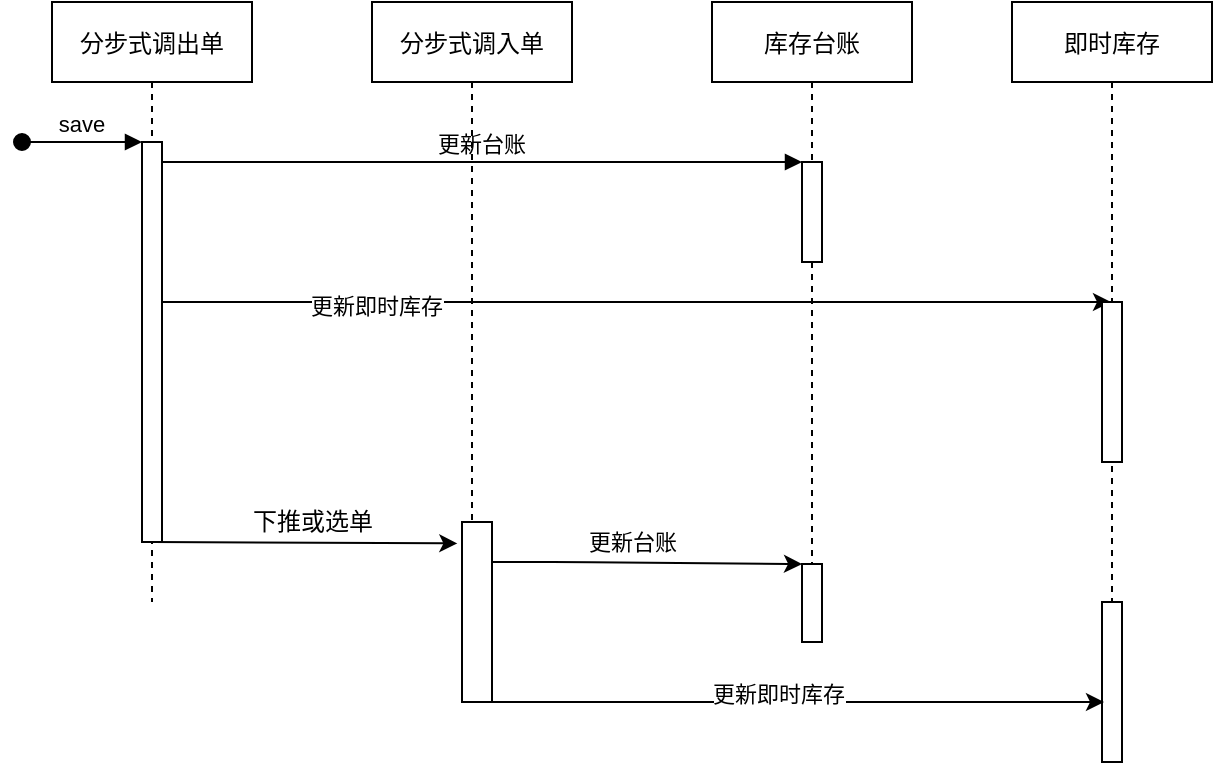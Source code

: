 <mxfile version="13.9.2" type="github">
  <diagram id="cWaAuKPkMHBf0iGHZvn4" name="Page-1">
    <mxGraphModel dx="782" dy="469" grid="1" gridSize="10" guides="1" tooltips="1" connect="1" arrows="1" fold="1" page="1" pageScale="1" pageWidth="827" pageHeight="1169" math="0" shadow="0" extFonts="Permanent Marker^https://fonts.googleapis.com/css?family=Permanent+Marker">
      <root>
        <mxCell id="0" />
        <mxCell id="1" parent="0" />
        <mxCell id="A5GcaZOQZyLO0LeQ0V0A-18" value="" style="endArrow=classic;html=1;" parent="1" source="A5GcaZOQZyLO0LeQ0V0A-11" target="A5GcaZOQZyLO0LeQ0V0A-17" edge="1">
          <mxGeometry width="50" height="50" relative="1" as="geometry">
            <mxPoint x="380" y="220" as="sourcePoint" />
            <mxPoint x="430" y="170" as="targetPoint" />
            <Array as="points">
              <mxPoint x="380" y="360" />
            </Array>
          </mxGeometry>
        </mxCell>
        <mxCell id="A5GcaZOQZyLO0LeQ0V0A-1" value="" style="endArrow=classic;html=1;" parent="1" source="A5GcaZOQZyLO0LeQ0V0A-3" target="A5GcaZOQZyLO0LeQ0V0A-9" edge="1">
          <mxGeometry width="50" height="50" relative="1" as="geometry">
            <mxPoint x="190" y="230" as="sourcePoint" />
            <mxPoint x="430" y="200" as="targetPoint" />
          </mxGeometry>
        </mxCell>
        <mxCell id="A5GcaZOQZyLO0LeQ0V0A-2" value="更新即时库存" style="edgeLabel;html=1;align=center;verticalAlign=middle;resizable=0;points=[];" parent="A5GcaZOQZyLO0LeQ0V0A-1" vertex="1" connectable="0">
          <mxGeometry x="-0.532" y="-2" relative="1" as="geometry">
            <mxPoint as="offset" />
          </mxGeometry>
        </mxCell>
        <mxCell id="A5GcaZOQZyLO0LeQ0V0A-3" value="分步式调出单" style="shape=umlLifeline;perimeter=lifelinePerimeter;container=1;collapsible=0;recursiveResize=0;rounded=0;shadow=0;strokeWidth=1;" parent="1" vertex="1">
          <mxGeometry x="120" y="80" width="100" height="300" as="geometry" />
        </mxCell>
        <mxCell id="A5GcaZOQZyLO0LeQ0V0A-4" value="" style="points=[];perimeter=orthogonalPerimeter;rounded=0;shadow=0;strokeWidth=1;" parent="A5GcaZOQZyLO0LeQ0V0A-3" vertex="1">
          <mxGeometry x="45" y="70" width="10" height="200" as="geometry" />
        </mxCell>
        <mxCell id="A5GcaZOQZyLO0LeQ0V0A-5" value="save" style="verticalAlign=bottom;startArrow=oval;endArrow=block;startSize=8;shadow=0;strokeWidth=1;" parent="A5GcaZOQZyLO0LeQ0V0A-3" target="A5GcaZOQZyLO0LeQ0V0A-4" edge="1">
          <mxGeometry relative="1" as="geometry">
            <mxPoint x="-15" y="70" as="sourcePoint" />
          </mxGeometry>
        </mxCell>
        <mxCell id="A5GcaZOQZyLO0LeQ0V0A-6" value="库存台账" style="shape=umlLifeline;perimeter=lifelinePerimeter;container=1;collapsible=0;recursiveResize=0;rounded=0;shadow=0;strokeWidth=1;" parent="1" vertex="1">
          <mxGeometry x="450" y="80" width="100" height="320" as="geometry" />
        </mxCell>
        <mxCell id="A5GcaZOQZyLO0LeQ0V0A-7" value="" style="points=[];perimeter=orthogonalPerimeter;rounded=0;shadow=0;strokeWidth=1;" parent="A5GcaZOQZyLO0LeQ0V0A-6" vertex="1">
          <mxGeometry x="45" y="80" width="10" height="50" as="geometry" />
        </mxCell>
        <mxCell id="A5GcaZOQZyLO0LeQ0V0A-8" value="更新台账" style="verticalAlign=bottom;endArrow=block;entryX=0;entryY=0;shadow=0;strokeWidth=1;" parent="1" source="A5GcaZOQZyLO0LeQ0V0A-4" target="A5GcaZOQZyLO0LeQ0V0A-7" edge="1">
          <mxGeometry relative="1" as="geometry">
            <mxPoint x="275" y="160" as="sourcePoint" />
          </mxGeometry>
        </mxCell>
        <mxCell id="A5GcaZOQZyLO0LeQ0V0A-9" value="即时库存" style="shape=umlLifeline;perimeter=lifelinePerimeter;container=1;collapsible=0;recursiveResize=0;rounded=0;shadow=0;strokeWidth=1;" parent="1" vertex="1">
          <mxGeometry x="600" y="80" width="100" height="300" as="geometry" />
        </mxCell>
        <mxCell id="A5GcaZOQZyLO0LeQ0V0A-10" value="" style="points=[];perimeter=orthogonalPerimeter;rounded=0;shadow=0;strokeWidth=1;" parent="A5GcaZOQZyLO0LeQ0V0A-9" vertex="1">
          <mxGeometry x="45" y="150" width="10" height="80" as="geometry" />
        </mxCell>
        <mxCell id="A5GcaZOQZyLO0LeQ0V0A-11" value="分步式调入单" style="shape=umlLifeline;perimeter=lifelinePerimeter;container=1;collapsible=0;recursiveResize=0;rounded=0;shadow=0;strokeWidth=1;" parent="1" vertex="1">
          <mxGeometry x="280" y="80" width="100" height="350" as="geometry" />
        </mxCell>
        <mxCell id="A5GcaZOQZyLO0LeQ0V0A-12" value="" style="points=[];perimeter=orthogonalPerimeter;rounded=0;shadow=0;strokeWidth=1;" parent="A5GcaZOQZyLO0LeQ0V0A-11" vertex="1">
          <mxGeometry x="45" y="260" width="15" height="90" as="geometry" />
        </mxCell>
        <mxCell id="A5GcaZOQZyLO0LeQ0V0A-17" value="" style="points=[];perimeter=orthogonalPerimeter;rounded=0;shadow=0;strokeWidth=1;" parent="1" vertex="1">
          <mxGeometry x="495" y="361" width="10" height="39" as="geometry" />
        </mxCell>
        <mxCell id="A5GcaZOQZyLO0LeQ0V0A-20" value="" style="points=[];perimeter=orthogonalPerimeter;rounded=0;shadow=0;strokeWidth=1;" parent="1" vertex="1">
          <mxGeometry x="645" y="380" width="10" height="80" as="geometry" />
        </mxCell>
        <mxCell id="A5GcaZOQZyLO0LeQ0V0A-23" style="edgeStyle=orthogonalEdgeStyle;rounded=0;orthogonalLoop=1;jettySize=auto;html=1;" parent="1" source="A5GcaZOQZyLO0LeQ0V0A-12" edge="1">
          <mxGeometry relative="1" as="geometry">
            <mxPoint x="646" y="430" as="targetPoint" />
            <Array as="points">
              <mxPoint x="646" y="430" />
            </Array>
          </mxGeometry>
        </mxCell>
        <mxCell id="UWNCMkPP6wUxOx4PX76C-2" value="更新即时库存" style="edgeLabel;html=1;align=center;verticalAlign=middle;resizable=0;points=[];" vertex="1" connectable="0" parent="A5GcaZOQZyLO0LeQ0V0A-23">
          <mxGeometry x="-0.068" y="4" relative="1" as="geometry">
            <mxPoint as="offset" />
          </mxGeometry>
        </mxCell>
        <mxCell id="A5GcaZOQZyLO0LeQ0V0A-24" style="edgeStyle=orthogonalEdgeStyle;rounded=0;orthogonalLoop=1;jettySize=auto;html=1;entryX=-0.156;entryY=0.119;entryDx=0;entryDy=0;entryPerimeter=0;" parent="1" source="A5GcaZOQZyLO0LeQ0V0A-4" target="A5GcaZOQZyLO0LeQ0V0A-12" edge="1">
          <mxGeometry relative="1" as="geometry">
            <Array as="points">
              <mxPoint x="170" y="351" />
            </Array>
          </mxGeometry>
        </mxCell>
        <mxCell id="A5GcaZOQZyLO0LeQ0V0A-25" value="下推或选单" style="text;html=1;align=center;verticalAlign=middle;resizable=0;points=[];autosize=1;" parent="1" vertex="1">
          <mxGeometry x="210" y="330" width="80" height="20" as="geometry" />
        </mxCell>
        <mxCell id="UWNCMkPP6wUxOx4PX76C-1" value="&lt;span style=&quot;font-size: 11px ; background-color: rgb(255 , 255 , 255)&quot;&gt;更新台账&lt;/span&gt;" style="text;html=1;align=center;verticalAlign=middle;resizable=0;points=[];autosize=1;" vertex="1" parent="1">
          <mxGeometry x="380" y="340" width="60" height="20" as="geometry" />
        </mxCell>
      </root>
    </mxGraphModel>
  </diagram>
</mxfile>
